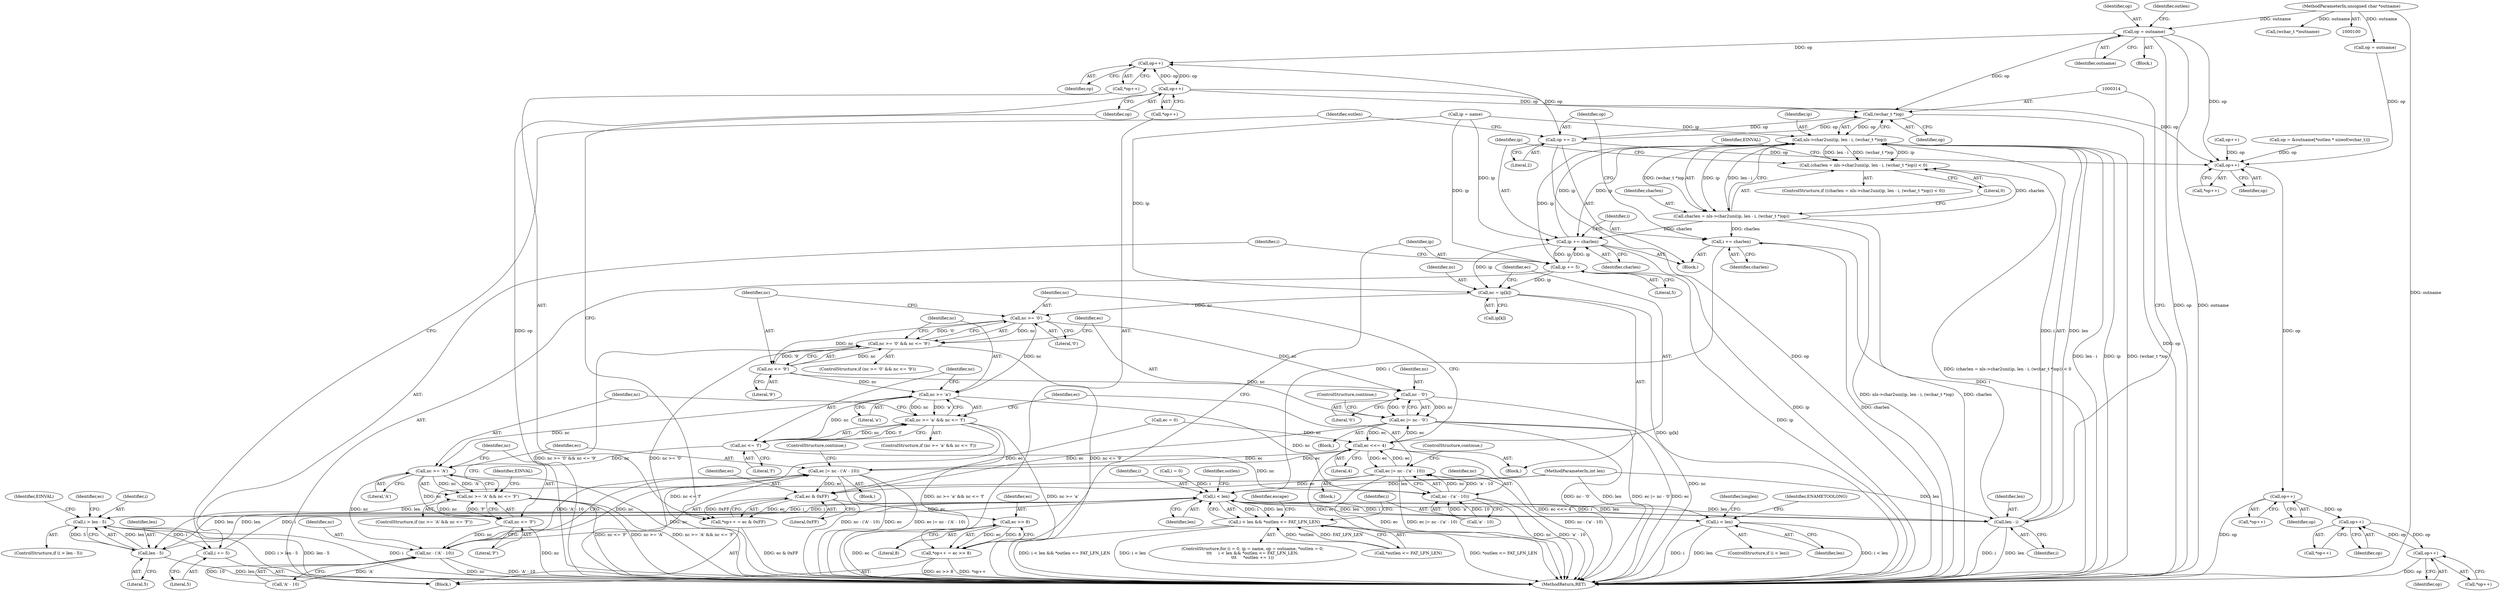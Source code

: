 digraph "0_linux_0720a06a7518c9d0c0125bd5d1f3b6264c55c3dd_0@pointer" {
"1000172" [label="(Call,op = outname)"];
"1000103" [label="(MethodParameterIn,unsigned char *outname)"];
"1000284" [label="(Call,op++)"];
"1000291" [label="(Call,op++)"];
"1000313" [label="(Call,(wchar_t *)op)"];
"1000308" [label="(Call,nls->char2uni(ip, len - i, (wchar_t *)op))"];
"1000305" [label="(Call,(charlen = nls->char2uni(ip, len - i, (wchar_t *)op)) < 0)"];
"1000306" [label="(Call,charlen = nls->char2uni(ip, len - i, (wchar_t *)op))"];
"1000320" [label="(Call,ip += charlen)"];
"1000222" [label="(Call,nc = ip[k])"];
"1000232" [label="(Call,nc >= '0')"];
"1000231" [label="(Call,nc >= '0' && nc <= '9')"];
"1000235" [label="(Call,nc <= '9')"];
"1000241" [label="(Call,nc - '0')"];
"1000239" [label="(Call,ec |= nc - '0')"];
"1000227" [label="(Call,ec <<= 4)"];
"1000254" [label="(Call,ec |= nc - ('a' - 10))"];
"1000286" [label="(Call,ec & 0xFF)"];
"1000282" [label="(Call,*op++ = ec & 0xFF)"];
"1000293" [label="(Call,ec >> 8)"];
"1000289" [label="(Call,*op++ = ec >> 8)"];
"1000271" [label="(Call,ec |= nc - ('A' - 10))"];
"1000247" [label="(Call,nc >= 'a')"];
"1000246" [label="(Call,nc >= 'a' && nc <= 'f')"];
"1000250" [label="(Call,nc <= 'f')"];
"1000256" [label="(Call,nc - ('a' - 10))"];
"1000264" [label="(Call,nc >= 'A')"];
"1000263" [label="(Call,nc >= 'A' && nc <= 'F')"];
"1000267" [label="(Call,nc <= 'F')"];
"1000273" [label="(Call,nc - ('A' - 10))"];
"1000296" [label="(Call,ip += 5)"];
"1000323" [label="(Call,i += charlen)"];
"1000180" [label="(Call,i < len)"];
"1000179" [label="(Call,i < len && *outlen <= FAT_LFN_LEN)"];
"1000201" [label="(Call,i > len - 5)"];
"1000299" [label="(Call,i += 5)"];
"1000203" [label="(Call,len - 5)"];
"1000310" [label="(Call,len - i)"];
"1000330" [label="(Call,i < len)"];
"1000326" [label="(Call,op += 2)"];
"1000403" [label="(Call,op++)"];
"1000408" [label="(Call,op++)"];
"1000441" [label="(Call,op++)"];
"1000446" [label="(Call,op++)"];
"1000173" [label="(Identifier,op)"];
"1000404" [label="(Identifier,op)"];
"1000102" [label="(MethodParameterIn,int len)"];
"1000348" [label="(Call,op = outname)"];
"1000295" [label="(Literal,8)"];
"1000222" [label="(Call,nc = ip[k])"];
"1000310" [label="(Call,len - i)"];
"1000320" [label="(Call,ip += charlen)"];
"1000273" [label="(Call,nc - ('A' - 10))"];
"1000200" [label="(ControlStructure,if (i > len - 5))"];
"1000174" [label="(Identifier,outname)"];
"1000242" [label="(Identifier,nc)"];
"1000315" [label="(Identifier,op)"];
"1000269" [label="(Literal,'F')"];
"1000328" [label="(Literal,2)"];
"1000307" [label="(Identifier,charlen)"];
"1000316" [label="(Literal,0)"];
"1000287" [label="(Identifier,ec)"];
"1000258" [label="(Call,'a' - 10)"];
"1000332" [label="(Identifier,len)"];
"1000103" [label="(MethodParameterIn,unsigned char *outname)"];
"1000321" [label="(Identifier,ip)"];
"1000298" [label="(Literal,5)"];
"1000329" [label="(ControlStructure,if (i < len))"];
"1000223" [label="(Identifier,nc)"];
"1000323" [label="(Call,i += charlen)"];
"1000238" [label="(Block,)"];
"1000291" [label="(Call,op++)"];
"1000267" [label="(Call,nc <= 'F')"];
"1000392" [label="(Identifier,longlen)"];
"1000330" [label="(Call,i < len)"];
"1000306" [label="(Call,charlen = nls->char2uni(ip, len - i, (wchar_t *)op))"];
"1000266" [label="(Literal,'A')"];
"1000300" [label="(Identifier,i)"];
"1000402" [label="(Call,*op++)"];
"1000231" [label="(Call,nc >= '0' && nc <= '9')"];
"1000208" [label="(Identifier,EINVAL)"];
"1000194" [label="(Identifier,escape)"];
"1000270" [label="(Block,)"];
"1000236" [label="(Identifier,nc)"];
"1000253" [label="(Block,)"];
"1000272" [label="(Identifier,ec)"];
"1000251" [label="(Identifier,nc)"];
"1000442" [label="(Identifier,op)"];
"1000268" [label="(Identifier,nc)"];
"1000264" [label="(Call,nc >= 'A')"];
"1000309" [label="(Identifier,ip)"];
"1000262" [label="(ControlStructure,if (nc >= 'A' && nc <= 'F'))"];
"1000235" [label="(Call,nc <= '9')"];
"1000447" [label="(Identifier,op)"];
"1000289" [label="(Call,*op++ = ec >> 8)"];
"1000256" [label="(Call,nc - ('a' - 10))"];
"1000283" [label="(Call,*op++)"];
"1000304" [label="(ControlStructure,if ((charlen = nls->char2uni(ip, len - i, (wchar_t *)op)) < 0))"];
"1000286" [label="(Call,ec & 0xFF)"];
"1000284" [label="(Call,op++)"];
"1000408" [label="(Call,op++)"];
"1000201" [label="(Call,i > len - 5)"];
"1000303" [label="(Block,)"];
"1000403" [label="(Call,op++)"];
"1000285" [label="(Identifier,op)"];
"1000257" [label="(Identifier,nc)"];
"1000250" [label="(Call,nc <= 'f')"];
"1000189" [label="(Identifier,outlen)"];
"1000249" [label="(Literal,'a')"];
"1000239" [label="(Call,ec |= nc - '0')"];
"1000313" [label="(Call,(wchar_t *)op)"];
"1000281" [label="(Identifier,EINVAL)"];
"1000230" [label="(ControlStructure,if (nc >= '0' && nc <= '9'))"];
"1000322" [label="(Identifier,charlen)"];
"1000221" [label="(Block,)"];
"1000327" [label="(Identifier,op)"];
"1000335" [label="(Identifier,ENAMETOOLONG)"];
"1000229" [label="(Literal,4)"];
"1000177" [label="(Identifier,outlen)"];
"1000319" [label="(Identifier,EINVAL)"];
"1000255" [label="(Identifier,ec)"];
"1000244" [label="(ControlStructure,continue;)"];
"1000241" [label="(Call,nc - '0')"];
"1000210" [label="(Identifier,ec)"];
"1000233" [label="(Identifier,nc)"];
"1000445" [label="(Call,*op++)"];
"1000274" [label="(Identifier,nc)"];
"1000232" [label="(Call,nc >= '0')"];
"1000246" [label="(Call,nc >= 'a' && nc <= 'f')"];
"1000162" [label="(ControlStructure,for (i = 0, ip = name, op = outname, *outlen = 0;\n\t\t\t     i < len && *outlen <= FAT_LFN_LEN;\n\t\t\t     *outlen += 1))"];
"1000265" [label="(Identifier,nc)"];
"1000202" [label="(Identifier,i)"];
"1000380" [label="(Call,op++)"];
"1000275" [label="(Call,'A' - 10)"];
"1000305" [label="(Call,(charlen = nls->char2uni(ip, len - i, (wchar_t *)op)) < 0)"];
"1000245" [label="(ControlStructure,if (nc >= 'a' && nc <= 'f'))"];
"1000308" [label="(Call,nls->char2uni(ip, len - i, (wchar_t *)op))"];
"1000290" [label="(Call,*op++)"];
"1000224" [label="(Call,ip[k])"];
"1000172" [label="(Call,op = outname)"];
"1000182" [label="(Identifier,len)"];
"1000293" [label="(Call,ec >> 8)"];
"1000204" [label="(Identifier,len)"];
"1000183" [label="(Call,*outlen <= FAT_LFN_LEN)"];
"1000247" [label="(Call,nc >= 'a')"];
"1000127" [label="(Call,(wchar_t *)outname)"];
"1000234" [label="(Literal,'0')"];
"1000179" [label="(Call,i < len && *outlen <= FAT_LFN_LEN)"];
"1000446" [label="(Call,op++)"];
"1000203" [label="(Call,len - 5)"];
"1000185" [label="(Identifier,outlen)"];
"1000407" [label="(Call,*op++)"];
"1000294" [label="(Identifier,ec)"];
"1000248" [label="(Identifier,nc)"];
"1000180" [label="(Call,i < len)"];
"1000263" [label="(Call,nc >= 'A' && nc <= 'F')"];
"1000292" [label="(Identifier,op)"];
"1000240" [label="(Identifier,ec)"];
"1000168" [label="(Call,ip = name)"];
"1000325" [label="(Identifier,charlen)"];
"1000326" [label="(Call,op += 2)"];
"1000324" [label="(Identifier,i)"];
"1000271" [label="(Call,ec |= nc - ('A' - 10))"];
"1000254" [label="(Call,ec |= nc - ('a' - 10))"];
"1000312" [label="(Identifier,i)"];
"1000296" [label="(Call,ip += 5)"];
"1000297" [label="(Identifier,ip)"];
"1000282" [label="(Call,*op++ = ec & 0xFF)"];
"1000199" [label="(Block,)"];
"1000409" [label="(Identifier,op)"];
"1000331" [label="(Identifier,i)"];
"1000228" [label="(Identifier,ec)"];
"1000278" [label="(ControlStructure,continue;)"];
"1000261" [label="(ControlStructure,continue;)"];
"1000205" [label="(Literal,5)"];
"1000252" [label="(Literal,'f')"];
"1000440" [label="(Call,*op++)"];
"1000455" [label="(MethodReturn,RET)"];
"1000237" [label="(Literal,'9')"];
"1000227" [label="(Call,ec <<= 4)"];
"1000299" [label="(Call,i += 5)"];
"1000311" [label="(Identifier,len)"];
"1000171" [label="(Block,)"];
"1000181" [label="(Identifier,i)"];
"1000147" [label="(Call,op = &outname[*outlen * sizeof(wchar_t)])"];
"1000288" [label="(Literal,0xFF)"];
"1000209" [label="(Call,ec = 0)"];
"1000441" [label="(Call,op++)"];
"1000164" [label="(Call,i = 0)"];
"1000301" [label="(Literal,5)"];
"1000243" [label="(Literal,'0')"];
"1000172" -> "1000171"  [label="AST: "];
"1000172" -> "1000174"  [label="CFG: "];
"1000173" -> "1000172"  [label="AST: "];
"1000174" -> "1000172"  [label="AST: "];
"1000177" -> "1000172"  [label="CFG: "];
"1000172" -> "1000455"  [label="DDG: op"];
"1000172" -> "1000455"  [label="DDG: outname"];
"1000103" -> "1000172"  [label="DDG: outname"];
"1000172" -> "1000284"  [label="DDG: op"];
"1000172" -> "1000313"  [label="DDG: op"];
"1000172" -> "1000403"  [label="DDG: op"];
"1000103" -> "1000100"  [label="AST: "];
"1000103" -> "1000455"  [label="DDG: outname"];
"1000103" -> "1000127"  [label="DDG: outname"];
"1000103" -> "1000348"  [label="DDG: outname"];
"1000284" -> "1000283"  [label="AST: "];
"1000284" -> "1000285"  [label="CFG: "];
"1000285" -> "1000284"  [label="AST: "];
"1000283" -> "1000284"  [label="CFG: "];
"1000291" -> "1000284"  [label="DDG: op"];
"1000326" -> "1000284"  [label="DDG: op"];
"1000284" -> "1000291"  [label="DDG: op"];
"1000291" -> "1000290"  [label="AST: "];
"1000291" -> "1000292"  [label="CFG: "];
"1000292" -> "1000291"  [label="AST: "];
"1000290" -> "1000291"  [label="CFG: "];
"1000291" -> "1000455"  [label="DDG: op"];
"1000291" -> "1000313"  [label="DDG: op"];
"1000291" -> "1000403"  [label="DDG: op"];
"1000313" -> "1000308"  [label="AST: "];
"1000313" -> "1000315"  [label="CFG: "];
"1000314" -> "1000313"  [label="AST: "];
"1000315" -> "1000313"  [label="AST: "];
"1000308" -> "1000313"  [label="CFG: "];
"1000313" -> "1000455"  [label="DDG: op"];
"1000313" -> "1000308"  [label="DDG: op"];
"1000326" -> "1000313"  [label="DDG: op"];
"1000313" -> "1000326"  [label="DDG: op"];
"1000308" -> "1000306"  [label="AST: "];
"1000309" -> "1000308"  [label="AST: "];
"1000310" -> "1000308"  [label="AST: "];
"1000306" -> "1000308"  [label="CFG: "];
"1000308" -> "1000455"  [label="DDG: len - i"];
"1000308" -> "1000455"  [label="DDG: ip"];
"1000308" -> "1000455"  [label="DDG: (wchar_t *)op"];
"1000308" -> "1000305"  [label="DDG: ip"];
"1000308" -> "1000305"  [label="DDG: len - i"];
"1000308" -> "1000305"  [label="DDG: (wchar_t *)op"];
"1000308" -> "1000306"  [label="DDG: ip"];
"1000308" -> "1000306"  [label="DDG: len - i"];
"1000308" -> "1000306"  [label="DDG: (wchar_t *)op"];
"1000168" -> "1000308"  [label="DDG: ip"];
"1000296" -> "1000308"  [label="DDG: ip"];
"1000320" -> "1000308"  [label="DDG: ip"];
"1000310" -> "1000308"  [label="DDG: len"];
"1000310" -> "1000308"  [label="DDG: i"];
"1000308" -> "1000320"  [label="DDG: ip"];
"1000305" -> "1000304"  [label="AST: "];
"1000305" -> "1000316"  [label="CFG: "];
"1000306" -> "1000305"  [label="AST: "];
"1000316" -> "1000305"  [label="AST: "];
"1000319" -> "1000305"  [label="CFG: "];
"1000321" -> "1000305"  [label="CFG: "];
"1000305" -> "1000455"  [label="DDG: (charlen = nls->char2uni(ip, len - i, (wchar_t *)op)) < 0"];
"1000306" -> "1000305"  [label="DDG: charlen"];
"1000307" -> "1000306"  [label="AST: "];
"1000316" -> "1000306"  [label="CFG: "];
"1000306" -> "1000455"  [label="DDG: charlen"];
"1000306" -> "1000455"  [label="DDG: nls->char2uni(ip, len - i, (wchar_t *)op)"];
"1000306" -> "1000320"  [label="DDG: charlen"];
"1000306" -> "1000323"  [label="DDG: charlen"];
"1000320" -> "1000303"  [label="AST: "];
"1000320" -> "1000322"  [label="CFG: "];
"1000321" -> "1000320"  [label="AST: "];
"1000322" -> "1000320"  [label="AST: "];
"1000324" -> "1000320"  [label="CFG: "];
"1000320" -> "1000455"  [label="DDG: ip"];
"1000320" -> "1000222"  [label="DDG: ip"];
"1000320" -> "1000296"  [label="DDG: ip"];
"1000168" -> "1000320"  [label="DDG: ip"];
"1000296" -> "1000320"  [label="DDG: ip"];
"1000222" -> "1000221"  [label="AST: "];
"1000222" -> "1000224"  [label="CFG: "];
"1000223" -> "1000222"  [label="AST: "];
"1000224" -> "1000222"  [label="AST: "];
"1000228" -> "1000222"  [label="CFG: "];
"1000222" -> "1000455"  [label="DDG: ip[k]"];
"1000168" -> "1000222"  [label="DDG: ip"];
"1000296" -> "1000222"  [label="DDG: ip"];
"1000222" -> "1000232"  [label="DDG: nc"];
"1000232" -> "1000231"  [label="AST: "];
"1000232" -> "1000234"  [label="CFG: "];
"1000233" -> "1000232"  [label="AST: "];
"1000234" -> "1000232"  [label="AST: "];
"1000236" -> "1000232"  [label="CFG: "];
"1000231" -> "1000232"  [label="CFG: "];
"1000232" -> "1000231"  [label="DDG: nc"];
"1000232" -> "1000231"  [label="DDG: '0'"];
"1000232" -> "1000235"  [label="DDG: nc"];
"1000232" -> "1000241"  [label="DDG: nc"];
"1000232" -> "1000247"  [label="DDG: nc"];
"1000231" -> "1000230"  [label="AST: "];
"1000231" -> "1000235"  [label="CFG: "];
"1000235" -> "1000231"  [label="AST: "];
"1000240" -> "1000231"  [label="CFG: "];
"1000248" -> "1000231"  [label="CFG: "];
"1000231" -> "1000455"  [label="DDG: nc <= '9'"];
"1000231" -> "1000455"  [label="DDG: nc >= '0' && nc <= '9'"];
"1000231" -> "1000455"  [label="DDG: nc >= '0'"];
"1000235" -> "1000231"  [label="DDG: nc"];
"1000235" -> "1000231"  [label="DDG: '9'"];
"1000235" -> "1000237"  [label="CFG: "];
"1000236" -> "1000235"  [label="AST: "];
"1000237" -> "1000235"  [label="AST: "];
"1000235" -> "1000241"  [label="DDG: nc"];
"1000235" -> "1000247"  [label="DDG: nc"];
"1000241" -> "1000239"  [label="AST: "];
"1000241" -> "1000243"  [label="CFG: "];
"1000242" -> "1000241"  [label="AST: "];
"1000243" -> "1000241"  [label="AST: "];
"1000239" -> "1000241"  [label="CFG: "];
"1000241" -> "1000455"  [label="DDG: nc"];
"1000241" -> "1000239"  [label="DDG: nc"];
"1000241" -> "1000239"  [label="DDG: '0'"];
"1000239" -> "1000238"  [label="AST: "];
"1000240" -> "1000239"  [label="AST: "];
"1000244" -> "1000239"  [label="CFG: "];
"1000239" -> "1000455"  [label="DDG: ec |= nc - '0'"];
"1000239" -> "1000455"  [label="DDG: ec"];
"1000239" -> "1000455"  [label="DDG: nc - '0'"];
"1000239" -> "1000227"  [label="DDG: ec"];
"1000227" -> "1000239"  [label="DDG: ec"];
"1000239" -> "1000286"  [label="DDG: ec"];
"1000227" -> "1000221"  [label="AST: "];
"1000227" -> "1000229"  [label="CFG: "];
"1000228" -> "1000227"  [label="AST: "];
"1000229" -> "1000227"  [label="AST: "];
"1000233" -> "1000227"  [label="CFG: "];
"1000227" -> "1000455"  [label="DDG: ec <<= 4"];
"1000227" -> "1000455"  [label="DDG: ec"];
"1000209" -> "1000227"  [label="DDG: ec"];
"1000254" -> "1000227"  [label="DDG: ec"];
"1000271" -> "1000227"  [label="DDG: ec"];
"1000227" -> "1000254"  [label="DDG: ec"];
"1000227" -> "1000271"  [label="DDG: ec"];
"1000254" -> "1000253"  [label="AST: "];
"1000254" -> "1000256"  [label="CFG: "];
"1000255" -> "1000254"  [label="AST: "];
"1000256" -> "1000254"  [label="AST: "];
"1000261" -> "1000254"  [label="CFG: "];
"1000254" -> "1000455"  [label="DDG: ec"];
"1000254" -> "1000455"  [label="DDG: ec |= nc - ('a' - 10)"];
"1000254" -> "1000455"  [label="DDG: nc - ('a' - 10)"];
"1000256" -> "1000254"  [label="DDG: nc"];
"1000256" -> "1000254"  [label="DDG: 'a' - 10"];
"1000254" -> "1000286"  [label="DDG: ec"];
"1000286" -> "1000282"  [label="AST: "];
"1000286" -> "1000288"  [label="CFG: "];
"1000287" -> "1000286"  [label="AST: "];
"1000288" -> "1000286"  [label="AST: "];
"1000282" -> "1000286"  [label="CFG: "];
"1000286" -> "1000282"  [label="DDG: ec"];
"1000286" -> "1000282"  [label="DDG: 0xFF"];
"1000209" -> "1000286"  [label="DDG: ec"];
"1000271" -> "1000286"  [label="DDG: ec"];
"1000286" -> "1000293"  [label="DDG: ec"];
"1000282" -> "1000199"  [label="AST: "];
"1000283" -> "1000282"  [label="AST: "];
"1000292" -> "1000282"  [label="CFG: "];
"1000282" -> "1000455"  [label="DDG: ec & 0xFF"];
"1000293" -> "1000289"  [label="AST: "];
"1000293" -> "1000295"  [label="CFG: "];
"1000294" -> "1000293"  [label="AST: "];
"1000295" -> "1000293"  [label="AST: "];
"1000289" -> "1000293"  [label="CFG: "];
"1000293" -> "1000455"  [label="DDG: ec"];
"1000293" -> "1000289"  [label="DDG: ec"];
"1000293" -> "1000289"  [label="DDG: 8"];
"1000289" -> "1000199"  [label="AST: "];
"1000290" -> "1000289"  [label="AST: "];
"1000297" -> "1000289"  [label="CFG: "];
"1000289" -> "1000455"  [label="DDG: *op++"];
"1000289" -> "1000455"  [label="DDG: ec >> 8"];
"1000271" -> "1000270"  [label="AST: "];
"1000271" -> "1000273"  [label="CFG: "];
"1000272" -> "1000271"  [label="AST: "];
"1000273" -> "1000271"  [label="AST: "];
"1000278" -> "1000271"  [label="CFG: "];
"1000271" -> "1000455"  [label="DDG: nc - ('A' - 10)"];
"1000271" -> "1000455"  [label="DDG: ec"];
"1000271" -> "1000455"  [label="DDG: ec |= nc - ('A' - 10)"];
"1000273" -> "1000271"  [label="DDG: nc"];
"1000273" -> "1000271"  [label="DDG: 'A' - 10"];
"1000247" -> "1000246"  [label="AST: "];
"1000247" -> "1000249"  [label="CFG: "];
"1000248" -> "1000247"  [label="AST: "];
"1000249" -> "1000247"  [label="AST: "];
"1000251" -> "1000247"  [label="CFG: "];
"1000246" -> "1000247"  [label="CFG: "];
"1000247" -> "1000246"  [label="DDG: nc"];
"1000247" -> "1000246"  [label="DDG: 'a'"];
"1000247" -> "1000250"  [label="DDG: nc"];
"1000247" -> "1000256"  [label="DDG: nc"];
"1000247" -> "1000264"  [label="DDG: nc"];
"1000246" -> "1000245"  [label="AST: "];
"1000246" -> "1000250"  [label="CFG: "];
"1000250" -> "1000246"  [label="AST: "];
"1000255" -> "1000246"  [label="CFG: "];
"1000265" -> "1000246"  [label="CFG: "];
"1000246" -> "1000455"  [label="DDG: nc <= 'f'"];
"1000246" -> "1000455"  [label="DDG: nc >= 'a' && nc <= 'f'"];
"1000246" -> "1000455"  [label="DDG: nc >= 'a'"];
"1000250" -> "1000246"  [label="DDG: nc"];
"1000250" -> "1000246"  [label="DDG: 'f'"];
"1000250" -> "1000252"  [label="CFG: "];
"1000251" -> "1000250"  [label="AST: "];
"1000252" -> "1000250"  [label="AST: "];
"1000250" -> "1000256"  [label="DDG: nc"];
"1000250" -> "1000264"  [label="DDG: nc"];
"1000256" -> "1000258"  [label="CFG: "];
"1000257" -> "1000256"  [label="AST: "];
"1000258" -> "1000256"  [label="AST: "];
"1000256" -> "1000455"  [label="DDG: 'a' - 10"];
"1000256" -> "1000455"  [label="DDG: nc"];
"1000258" -> "1000256"  [label="DDG: 'a'"];
"1000258" -> "1000256"  [label="DDG: 10"];
"1000264" -> "1000263"  [label="AST: "];
"1000264" -> "1000266"  [label="CFG: "];
"1000265" -> "1000264"  [label="AST: "];
"1000266" -> "1000264"  [label="AST: "];
"1000268" -> "1000264"  [label="CFG: "];
"1000263" -> "1000264"  [label="CFG: "];
"1000264" -> "1000455"  [label="DDG: nc"];
"1000264" -> "1000263"  [label="DDG: nc"];
"1000264" -> "1000263"  [label="DDG: 'A'"];
"1000264" -> "1000267"  [label="DDG: nc"];
"1000264" -> "1000273"  [label="DDG: nc"];
"1000263" -> "1000262"  [label="AST: "];
"1000263" -> "1000267"  [label="CFG: "];
"1000267" -> "1000263"  [label="AST: "];
"1000272" -> "1000263"  [label="CFG: "];
"1000281" -> "1000263"  [label="CFG: "];
"1000263" -> "1000455"  [label="DDG: nc <= 'F'"];
"1000263" -> "1000455"  [label="DDG: nc >= 'A'"];
"1000263" -> "1000455"  [label="DDG: nc >= 'A' && nc <= 'F'"];
"1000267" -> "1000263"  [label="DDG: nc"];
"1000267" -> "1000263"  [label="DDG: 'F'"];
"1000267" -> "1000269"  [label="CFG: "];
"1000268" -> "1000267"  [label="AST: "];
"1000269" -> "1000267"  [label="AST: "];
"1000267" -> "1000455"  [label="DDG: nc"];
"1000267" -> "1000273"  [label="DDG: nc"];
"1000273" -> "1000275"  [label="CFG: "];
"1000274" -> "1000273"  [label="AST: "];
"1000275" -> "1000273"  [label="AST: "];
"1000273" -> "1000455"  [label="DDG: 'A' - 10"];
"1000273" -> "1000455"  [label="DDG: nc"];
"1000275" -> "1000273"  [label="DDG: 'A'"];
"1000275" -> "1000273"  [label="DDG: 10"];
"1000296" -> "1000199"  [label="AST: "];
"1000296" -> "1000298"  [label="CFG: "];
"1000297" -> "1000296"  [label="AST: "];
"1000298" -> "1000296"  [label="AST: "];
"1000300" -> "1000296"  [label="CFG: "];
"1000296" -> "1000455"  [label="DDG: ip"];
"1000168" -> "1000296"  [label="DDG: ip"];
"1000323" -> "1000303"  [label="AST: "];
"1000323" -> "1000325"  [label="CFG: "];
"1000324" -> "1000323"  [label="AST: "];
"1000325" -> "1000323"  [label="AST: "];
"1000327" -> "1000323"  [label="CFG: "];
"1000323" -> "1000455"  [label="DDG: charlen"];
"1000323" -> "1000180"  [label="DDG: i"];
"1000310" -> "1000323"  [label="DDG: i"];
"1000180" -> "1000179"  [label="AST: "];
"1000180" -> "1000182"  [label="CFG: "];
"1000181" -> "1000180"  [label="AST: "];
"1000182" -> "1000180"  [label="AST: "];
"1000185" -> "1000180"  [label="CFG: "];
"1000179" -> "1000180"  [label="CFG: "];
"1000180" -> "1000179"  [label="DDG: i"];
"1000180" -> "1000179"  [label="DDG: len"];
"1000299" -> "1000180"  [label="DDG: i"];
"1000201" -> "1000180"  [label="DDG: i"];
"1000164" -> "1000180"  [label="DDG: i"];
"1000310" -> "1000180"  [label="DDG: len"];
"1000203" -> "1000180"  [label="DDG: len"];
"1000102" -> "1000180"  [label="DDG: len"];
"1000180" -> "1000201"  [label="DDG: i"];
"1000180" -> "1000203"  [label="DDG: len"];
"1000180" -> "1000310"  [label="DDG: len"];
"1000180" -> "1000310"  [label="DDG: i"];
"1000180" -> "1000330"  [label="DDG: i"];
"1000180" -> "1000330"  [label="DDG: len"];
"1000179" -> "1000162"  [label="AST: "];
"1000179" -> "1000183"  [label="CFG: "];
"1000183" -> "1000179"  [label="AST: "];
"1000194" -> "1000179"  [label="CFG: "];
"1000331" -> "1000179"  [label="CFG: "];
"1000179" -> "1000455"  [label="DDG: i < len && *outlen <= FAT_LFN_LEN"];
"1000179" -> "1000455"  [label="DDG: i < len"];
"1000179" -> "1000455"  [label="DDG: *outlen <= FAT_LFN_LEN"];
"1000183" -> "1000179"  [label="DDG: *outlen"];
"1000183" -> "1000179"  [label="DDG: FAT_LFN_LEN"];
"1000201" -> "1000200"  [label="AST: "];
"1000201" -> "1000203"  [label="CFG: "];
"1000202" -> "1000201"  [label="AST: "];
"1000203" -> "1000201"  [label="AST: "];
"1000208" -> "1000201"  [label="CFG: "];
"1000210" -> "1000201"  [label="CFG: "];
"1000201" -> "1000455"  [label="DDG: i > len - 5"];
"1000201" -> "1000455"  [label="DDG: len - 5"];
"1000201" -> "1000455"  [label="DDG: i"];
"1000203" -> "1000201"  [label="DDG: len"];
"1000203" -> "1000201"  [label="DDG: 5"];
"1000201" -> "1000299"  [label="DDG: i"];
"1000299" -> "1000199"  [label="AST: "];
"1000299" -> "1000301"  [label="CFG: "];
"1000300" -> "1000299"  [label="AST: "];
"1000301" -> "1000299"  [label="AST: "];
"1000189" -> "1000299"  [label="CFG: "];
"1000203" -> "1000205"  [label="CFG: "];
"1000204" -> "1000203"  [label="AST: "];
"1000205" -> "1000203"  [label="AST: "];
"1000203" -> "1000455"  [label="DDG: len"];
"1000102" -> "1000203"  [label="DDG: len"];
"1000310" -> "1000312"  [label="CFG: "];
"1000311" -> "1000310"  [label="AST: "];
"1000312" -> "1000310"  [label="AST: "];
"1000314" -> "1000310"  [label="CFG: "];
"1000310" -> "1000455"  [label="DDG: i"];
"1000310" -> "1000455"  [label="DDG: len"];
"1000102" -> "1000310"  [label="DDG: len"];
"1000330" -> "1000329"  [label="AST: "];
"1000330" -> "1000332"  [label="CFG: "];
"1000331" -> "1000330"  [label="AST: "];
"1000332" -> "1000330"  [label="AST: "];
"1000335" -> "1000330"  [label="CFG: "];
"1000392" -> "1000330"  [label="CFG: "];
"1000330" -> "1000455"  [label="DDG: i"];
"1000330" -> "1000455"  [label="DDG: len"];
"1000330" -> "1000455"  [label="DDG: i < len"];
"1000102" -> "1000330"  [label="DDG: len"];
"1000326" -> "1000303"  [label="AST: "];
"1000326" -> "1000328"  [label="CFG: "];
"1000327" -> "1000326"  [label="AST: "];
"1000328" -> "1000326"  [label="AST: "];
"1000189" -> "1000326"  [label="CFG: "];
"1000326" -> "1000455"  [label="DDG: op"];
"1000326" -> "1000403"  [label="DDG: op"];
"1000403" -> "1000402"  [label="AST: "];
"1000403" -> "1000404"  [label="CFG: "];
"1000404" -> "1000403"  [label="AST: "];
"1000402" -> "1000403"  [label="CFG: "];
"1000348" -> "1000403"  [label="DDG: op"];
"1000147" -> "1000403"  [label="DDG: op"];
"1000380" -> "1000403"  [label="DDG: op"];
"1000403" -> "1000408"  [label="DDG: op"];
"1000408" -> "1000407"  [label="AST: "];
"1000408" -> "1000409"  [label="CFG: "];
"1000409" -> "1000408"  [label="AST: "];
"1000407" -> "1000408"  [label="CFG: "];
"1000408" -> "1000455"  [label="DDG: op"];
"1000408" -> "1000441"  [label="DDG: op"];
"1000441" -> "1000440"  [label="AST: "];
"1000441" -> "1000442"  [label="CFG: "];
"1000442" -> "1000441"  [label="AST: "];
"1000440" -> "1000441"  [label="CFG: "];
"1000446" -> "1000441"  [label="DDG: op"];
"1000441" -> "1000446"  [label="DDG: op"];
"1000446" -> "1000445"  [label="AST: "];
"1000446" -> "1000447"  [label="CFG: "];
"1000447" -> "1000446"  [label="AST: "];
"1000445" -> "1000446"  [label="CFG: "];
"1000446" -> "1000455"  [label="DDG: op"];
}
